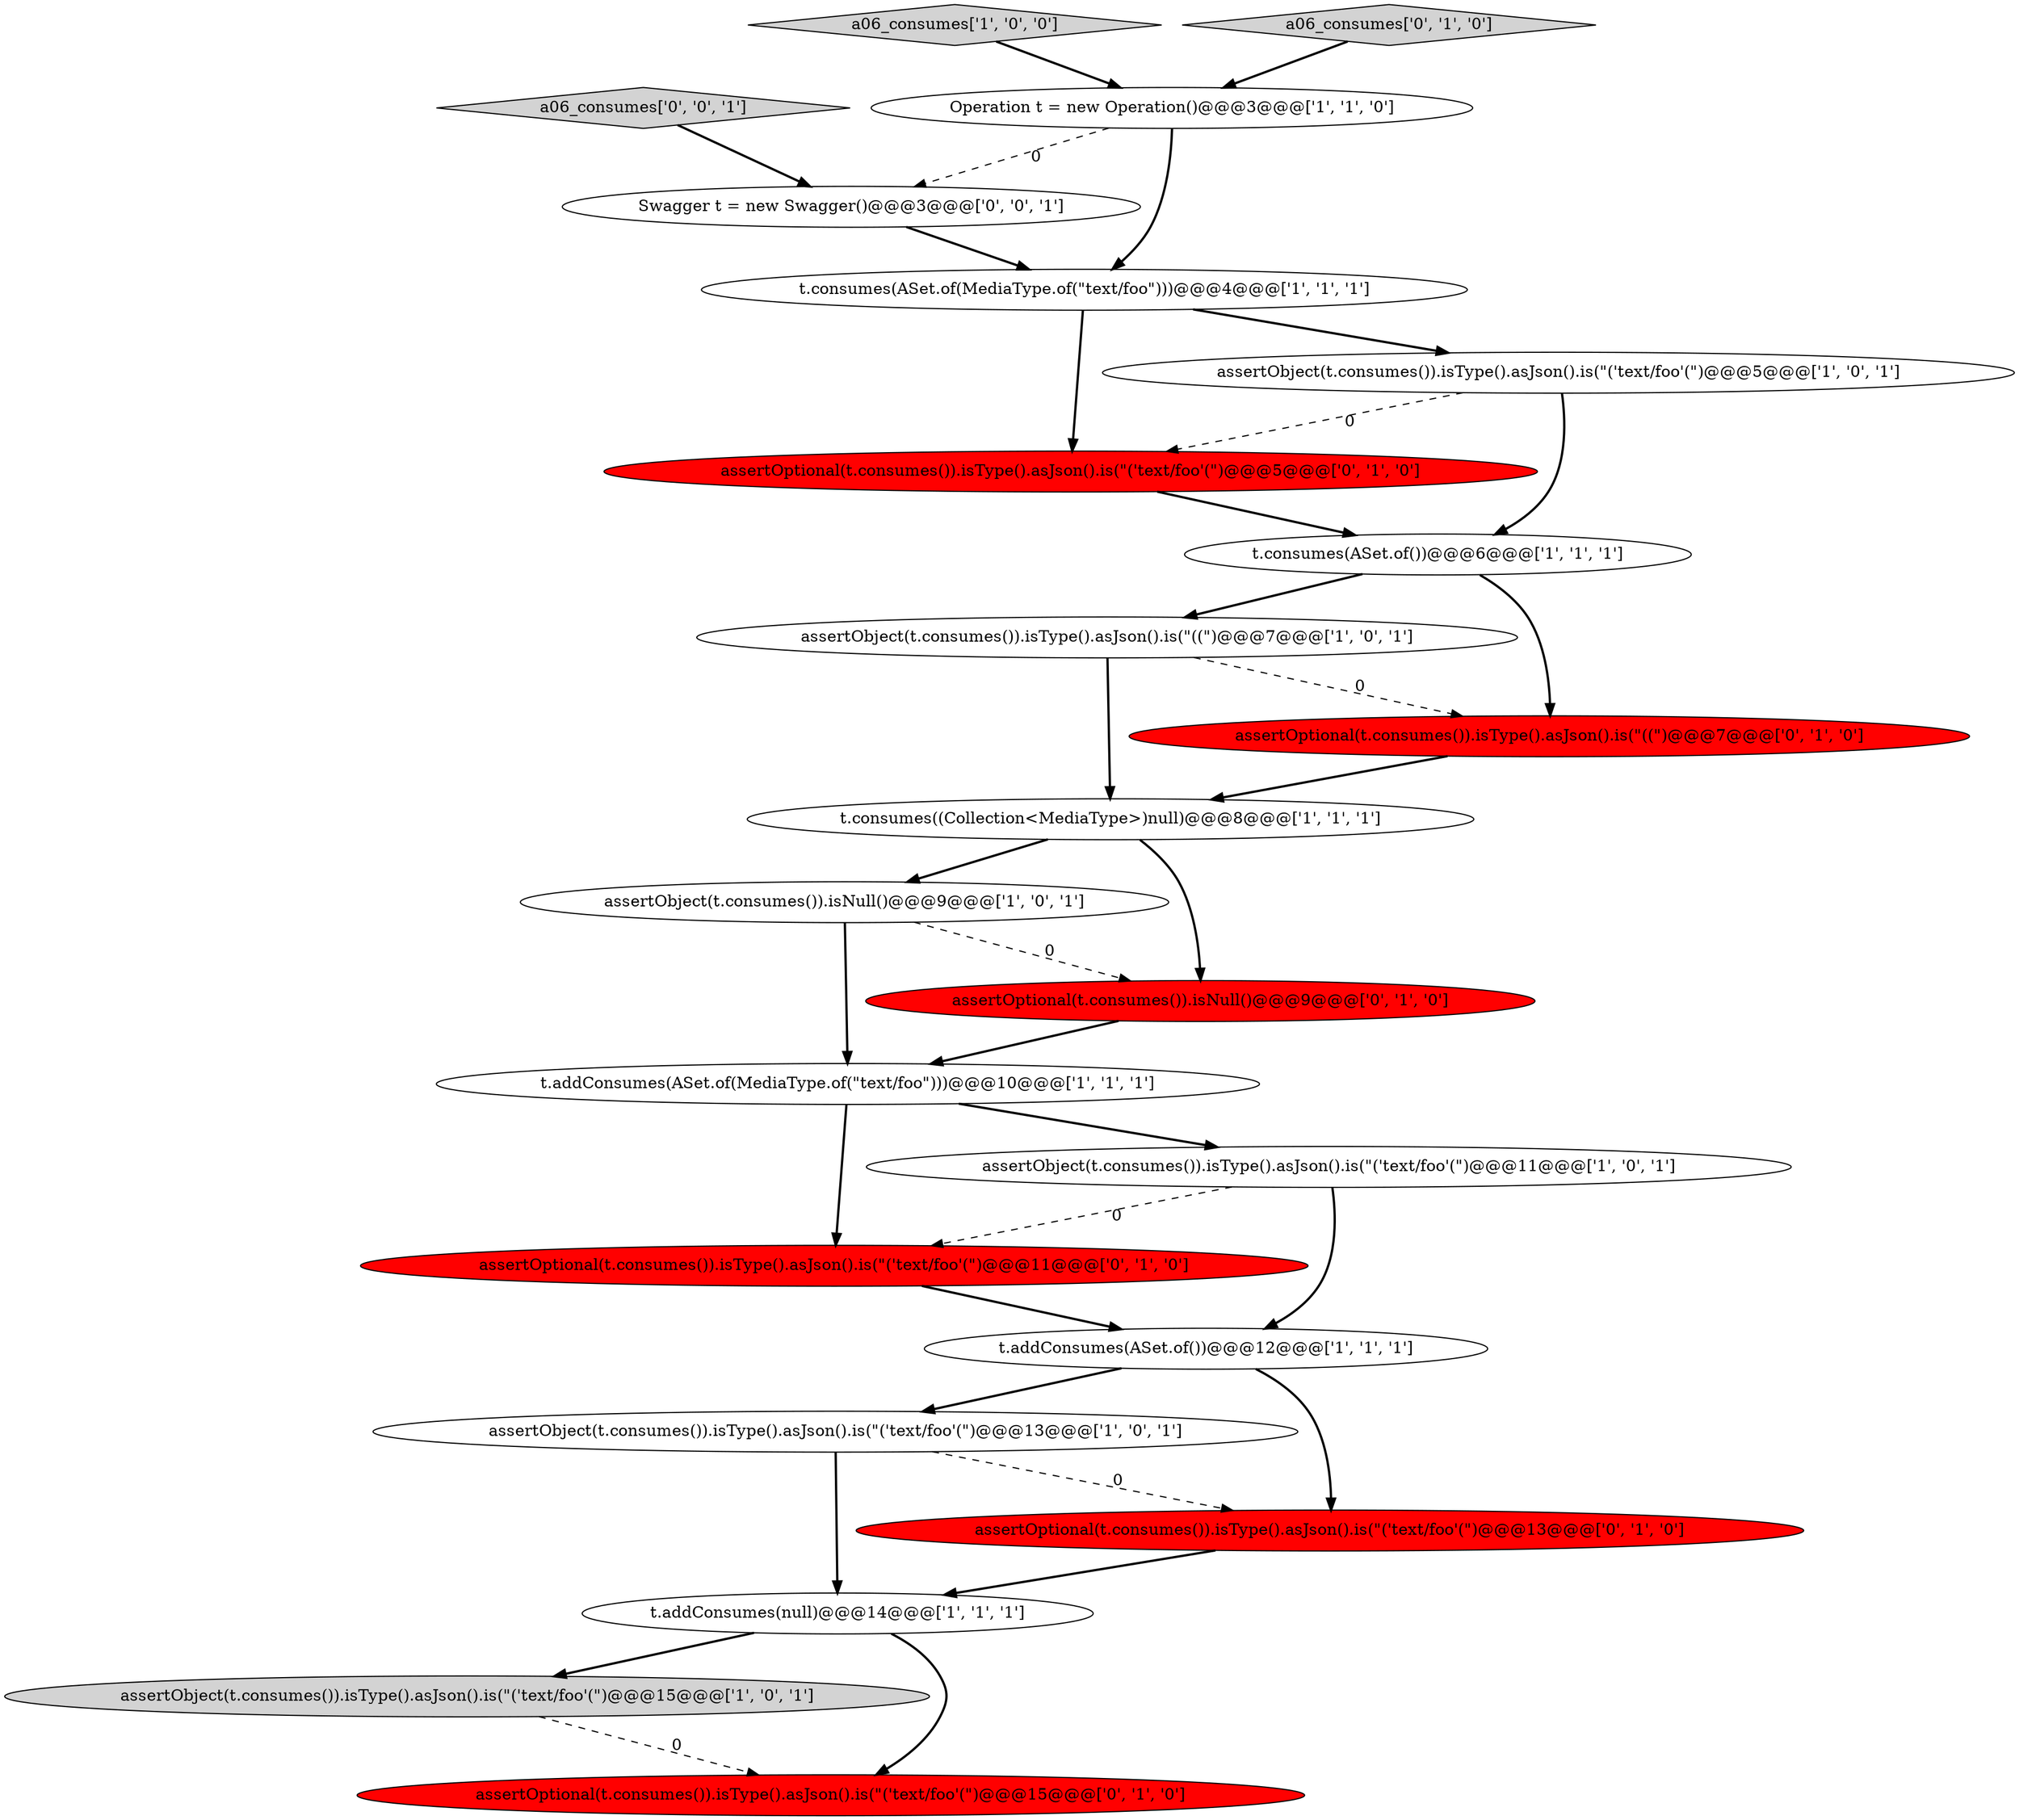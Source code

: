 digraph {
1 [style = filled, label = "t.consumes(ASet.of(MediaType.of(\"text/foo\")))@@@4@@@['1', '1', '1']", fillcolor = white, shape = ellipse image = "AAA0AAABBB1BBB"];
13 [style = filled, label = "t.addConsumes(ASet.of())@@@12@@@['1', '1', '1']", fillcolor = white, shape = ellipse image = "AAA0AAABBB1BBB"];
11 [style = filled, label = "t.consumes((Collection<MediaType>)null)@@@8@@@['1', '1', '1']", fillcolor = white, shape = ellipse image = "AAA0AAABBB1BBB"];
18 [style = filled, label = "assertOptional(t.consumes()).isType().asJson().is(\"('text/foo'(\")@@@5@@@['0', '1', '0']", fillcolor = red, shape = ellipse image = "AAA1AAABBB2BBB"];
3 [style = filled, label = "assertObject(t.consumes()).isNull()@@@9@@@['1', '0', '1']", fillcolor = white, shape = ellipse image = "AAA0AAABBB1BBB"];
21 [style = filled, label = "a06_consumes['0', '0', '1']", fillcolor = lightgray, shape = diamond image = "AAA0AAABBB3BBB"];
7 [style = filled, label = "t.consumes(ASet.of())@@@6@@@['1', '1', '1']", fillcolor = white, shape = ellipse image = "AAA0AAABBB1BBB"];
12 [style = filled, label = "assertObject(t.consumes()).isType().asJson().is(\"((\")@@@7@@@['1', '0', '1']", fillcolor = white, shape = ellipse image = "AAA0AAABBB1BBB"];
14 [style = filled, label = "assertOptional(t.consumes()).isType().asJson().is(\"((\")@@@7@@@['0', '1', '0']", fillcolor = red, shape = ellipse image = "AAA1AAABBB2BBB"];
8 [style = filled, label = "assertObject(t.consumes()).isType().asJson().is(\"('text/foo'(\")@@@5@@@['1', '0', '1']", fillcolor = white, shape = ellipse image = "AAA0AAABBB1BBB"];
9 [style = filled, label = "Operation t = new Operation()@@@3@@@['1', '1', '0']", fillcolor = white, shape = ellipse image = "AAA0AAABBB1BBB"];
15 [style = filled, label = "assertOptional(t.consumes()).isNull()@@@9@@@['0', '1', '0']", fillcolor = red, shape = ellipse image = "AAA1AAABBB2BBB"];
4 [style = filled, label = "a06_consumes['1', '0', '0']", fillcolor = lightgray, shape = diamond image = "AAA0AAABBB1BBB"];
20 [style = filled, label = "a06_consumes['0', '1', '0']", fillcolor = lightgray, shape = diamond image = "AAA0AAABBB2BBB"];
0 [style = filled, label = "assertObject(t.consumes()).isType().asJson().is(\"('text/foo'(\")@@@15@@@['1', '0', '1']", fillcolor = lightgray, shape = ellipse image = "AAA0AAABBB1BBB"];
19 [style = filled, label = "assertOptional(t.consumes()).isType().asJson().is(\"('text/foo'(\")@@@15@@@['0', '1', '0']", fillcolor = red, shape = ellipse image = "AAA1AAABBB2BBB"];
10 [style = filled, label = "assertObject(t.consumes()).isType().asJson().is(\"('text/foo'(\")@@@13@@@['1', '0', '1']", fillcolor = white, shape = ellipse image = "AAA0AAABBB1BBB"];
2 [style = filled, label = "t.addConsumes(null)@@@14@@@['1', '1', '1']", fillcolor = white, shape = ellipse image = "AAA0AAABBB1BBB"];
22 [style = filled, label = "Swagger t = new Swagger()@@@3@@@['0', '0', '1']", fillcolor = white, shape = ellipse image = "AAA0AAABBB3BBB"];
5 [style = filled, label = "t.addConsumes(ASet.of(MediaType.of(\"text/foo\")))@@@10@@@['1', '1', '1']", fillcolor = white, shape = ellipse image = "AAA0AAABBB1BBB"];
17 [style = filled, label = "assertOptional(t.consumes()).isType().asJson().is(\"('text/foo'(\")@@@13@@@['0', '1', '0']", fillcolor = red, shape = ellipse image = "AAA1AAABBB2BBB"];
16 [style = filled, label = "assertOptional(t.consumes()).isType().asJson().is(\"('text/foo'(\")@@@11@@@['0', '1', '0']", fillcolor = red, shape = ellipse image = "AAA1AAABBB2BBB"];
6 [style = filled, label = "assertObject(t.consumes()).isType().asJson().is(\"('text/foo'(\")@@@11@@@['1', '0', '1']", fillcolor = white, shape = ellipse image = "AAA0AAABBB1BBB"];
13->10 [style = bold, label=""];
4->9 [style = bold, label=""];
16->13 [style = bold, label=""];
2->19 [style = bold, label=""];
1->8 [style = bold, label=""];
20->9 [style = bold, label=""];
7->12 [style = bold, label=""];
0->19 [style = dashed, label="0"];
12->11 [style = bold, label=""];
1->18 [style = bold, label=""];
9->22 [style = dashed, label="0"];
15->5 [style = bold, label=""];
11->15 [style = bold, label=""];
8->7 [style = bold, label=""];
7->14 [style = bold, label=""];
5->16 [style = bold, label=""];
13->17 [style = bold, label=""];
3->5 [style = bold, label=""];
2->0 [style = bold, label=""];
6->16 [style = dashed, label="0"];
12->14 [style = dashed, label="0"];
5->6 [style = bold, label=""];
17->2 [style = bold, label=""];
11->3 [style = bold, label=""];
21->22 [style = bold, label=""];
6->13 [style = bold, label=""];
10->17 [style = dashed, label="0"];
3->15 [style = dashed, label="0"];
8->18 [style = dashed, label="0"];
10->2 [style = bold, label=""];
22->1 [style = bold, label=""];
9->1 [style = bold, label=""];
18->7 [style = bold, label=""];
14->11 [style = bold, label=""];
}
